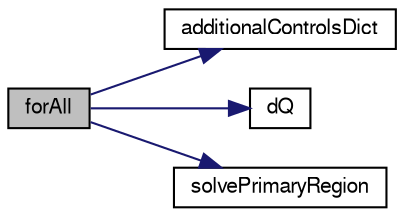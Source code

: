digraph "forAll"
{
  bgcolor="transparent";
  edge [fontname="FreeSans",fontsize="10",labelfontname="FreeSans",labelfontsize="10"];
  node [fontname="FreeSans",fontsize="10",shape=record];
  rankdir="LR";
  Node12 [label="forAll",height=0.2,width=0.4,color="black", fillcolor="grey75", style="filled", fontcolor="black"];
  Node12 -> Node13 [color="midnightblue",fontsize="10",style="solid",fontname="FreeSans"];
  Node13 [label="additionalControlsDict",height=0.2,width=0.4,color="black",URL="$a38978.html#af1f385c38edb3c1a2ef06e698f8ad98f"];
  Node12 -> Node14 [color="midnightblue",fontsize="10",style="solid",fontname="FreeSans"];
  Node14 [label="dQ",height=0.2,width=0.4,color="black",URL="$a38978.html#a0c135d13b29752cd1df8ebd41e02ac4f"];
  Node12 -> Node15 [color="midnightblue",fontsize="10",style="solid",fontname="FreeSans"];
  Node15 [label="solvePrimaryRegion",height=0.2,width=0.4,color="black",URL="$a38978.html#a15832aa46f33a74487edf7a7c5c2935a"];
}
